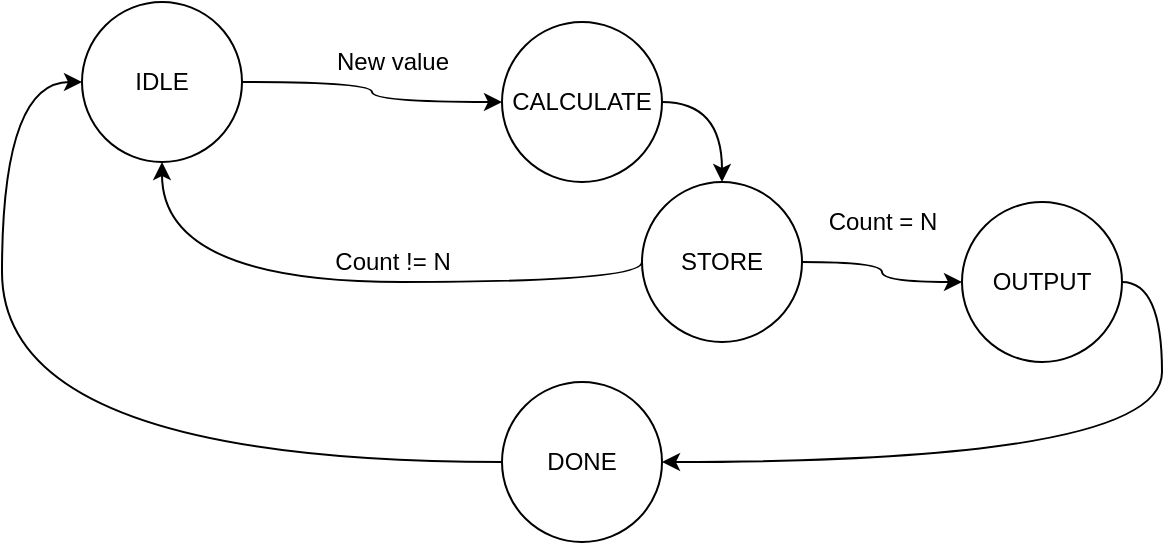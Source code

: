 <mxfile version="12.3.9" type="device" pages="1"><diagram id="7d2eot1KCUREcmpCSUsG" name="Page-1"><mxGraphModel dx="1422" dy="762" grid="1" gridSize="10" guides="1" tooltips="1" connect="1" arrows="1" fold="1" page="1" pageScale="1" pageWidth="1169" pageHeight="827" math="0" shadow="0"><root><mxCell id="0"/><mxCell id="1" parent="0"/><mxCell id="ke8LojkAbcn3JSoZwHAn-6" style="edgeStyle=orthogonalEdgeStyle;rounded=0;orthogonalLoop=1;jettySize=auto;html=1;exitX=1;exitY=0.5;exitDx=0;exitDy=0;entryX=0;entryY=0.5;entryDx=0;entryDy=0;curved=1;" edge="1" parent="1" source="ke8LojkAbcn3JSoZwHAn-1" target="ke8LojkAbcn3JSoZwHAn-2"><mxGeometry relative="1" as="geometry"/></mxCell><mxCell id="ke8LojkAbcn3JSoZwHAn-1" value="IDLE" style="ellipse;whiteSpace=wrap;html=1;aspect=fixed;" vertex="1" parent="1"><mxGeometry x="80" y="70" width="80" height="80" as="geometry"/></mxCell><mxCell id="ke8LojkAbcn3JSoZwHAn-7" style="edgeStyle=orthogonalEdgeStyle;curved=1;rounded=0;orthogonalLoop=1;jettySize=auto;html=1;exitX=1;exitY=0.5;exitDx=0;exitDy=0;" edge="1" parent="1" source="ke8LojkAbcn3JSoZwHAn-2" target="ke8LojkAbcn3JSoZwHAn-3"><mxGeometry relative="1" as="geometry"/></mxCell><mxCell id="ke8LojkAbcn3JSoZwHAn-2" value="CALCULATE" style="ellipse;whiteSpace=wrap;html=1;aspect=fixed;" vertex="1" parent="1"><mxGeometry x="290" y="80" width="80" height="80" as="geometry"/></mxCell><mxCell id="ke8LojkAbcn3JSoZwHAn-8" style="edgeStyle=orthogonalEdgeStyle;curved=1;rounded=0;orthogonalLoop=1;jettySize=auto;html=1;exitX=0;exitY=0.5;exitDx=0;exitDy=0;entryX=0.5;entryY=1;entryDx=0;entryDy=0;" edge="1" parent="1" source="ke8LojkAbcn3JSoZwHAn-3" target="ke8LojkAbcn3JSoZwHAn-1"><mxGeometry relative="1" as="geometry"><Array as="points"><mxPoint x="360" y="210"/><mxPoint x="120" y="210"/></Array></mxGeometry></mxCell><mxCell id="ke8LojkAbcn3JSoZwHAn-9" style="edgeStyle=orthogonalEdgeStyle;curved=1;rounded=0;orthogonalLoop=1;jettySize=auto;html=1;exitX=1;exitY=0.5;exitDx=0;exitDy=0;entryX=0;entryY=0.5;entryDx=0;entryDy=0;" edge="1" parent="1" source="ke8LojkAbcn3JSoZwHAn-3" target="ke8LojkAbcn3JSoZwHAn-4"><mxGeometry relative="1" as="geometry"/></mxCell><mxCell id="ke8LojkAbcn3JSoZwHAn-3" value="STORE" style="ellipse;whiteSpace=wrap;html=1;aspect=fixed;" vertex="1" parent="1"><mxGeometry x="360" y="160" width="80" height="80" as="geometry"/></mxCell><mxCell id="ke8LojkAbcn3JSoZwHAn-10" style="edgeStyle=orthogonalEdgeStyle;curved=1;rounded=0;orthogonalLoop=1;jettySize=auto;html=1;exitX=1;exitY=0.5;exitDx=0;exitDy=0;entryX=1;entryY=0.5;entryDx=0;entryDy=0;" edge="1" parent="1" source="ke8LojkAbcn3JSoZwHAn-4" target="ke8LojkAbcn3JSoZwHAn-5"><mxGeometry relative="1" as="geometry"/></mxCell><mxCell id="ke8LojkAbcn3JSoZwHAn-4" value="OUTPUT" style="ellipse;whiteSpace=wrap;html=1;aspect=fixed;" vertex="1" parent="1"><mxGeometry x="520" y="170" width="80" height="80" as="geometry"/></mxCell><mxCell id="ke8LojkAbcn3JSoZwHAn-11" style="edgeStyle=orthogonalEdgeStyle;curved=1;rounded=0;orthogonalLoop=1;jettySize=auto;html=1;exitX=0;exitY=0.5;exitDx=0;exitDy=0;entryX=0;entryY=0.5;entryDx=0;entryDy=0;" edge="1" parent="1" source="ke8LojkAbcn3JSoZwHAn-5" target="ke8LojkAbcn3JSoZwHAn-1"><mxGeometry relative="1" as="geometry"><Array as="points"><mxPoint x="40" y="300"/><mxPoint x="40" y="110"/></Array></mxGeometry></mxCell><mxCell id="ke8LojkAbcn3JSoZwHAn-5" value="DONE" style="ellipse;whiteSpace=wrap;html=1;aspect=fixed;" vertex="1" parent="1"><mxGeometry x="290" y="260" width="80" height="80" as="geometry"/></mxCell><mxCell id="ke8LojkAbcn3JSoZwHAn-15" value="Count = N" style="text;html=1;align=center;verticalAlign=middle;resizable=0;points=[];;autosize=1;" vertex="1" parent="1"><mxGeometry x="445" y="170" width="70" height="20" as="geometry"/></mxCell><mxCell id="ke8LojkAbcn3JSoZwHAn-16" value="Count != N" style="text;html=1;align=center;verticalAlign=middle;resizable=0;points=[];;autosize=1;" vertex="1" parent="1"><mxGeometry x="200" y="190" width="70" height="20" as="geometry"/></mxCell><mxCell id="ke8LojkAbcn3JSoZwHAn-17" value="New value" style="text;html=1;align=center;verticalAlign=middle;resizable=0;points=[];;autosize=1;" vertex="1" parent="1"><mxGeometry x="200" y="90" width="70" height="20" as="geometry"/></mxCell></root></mxGraphModel></diagram></mxfile>